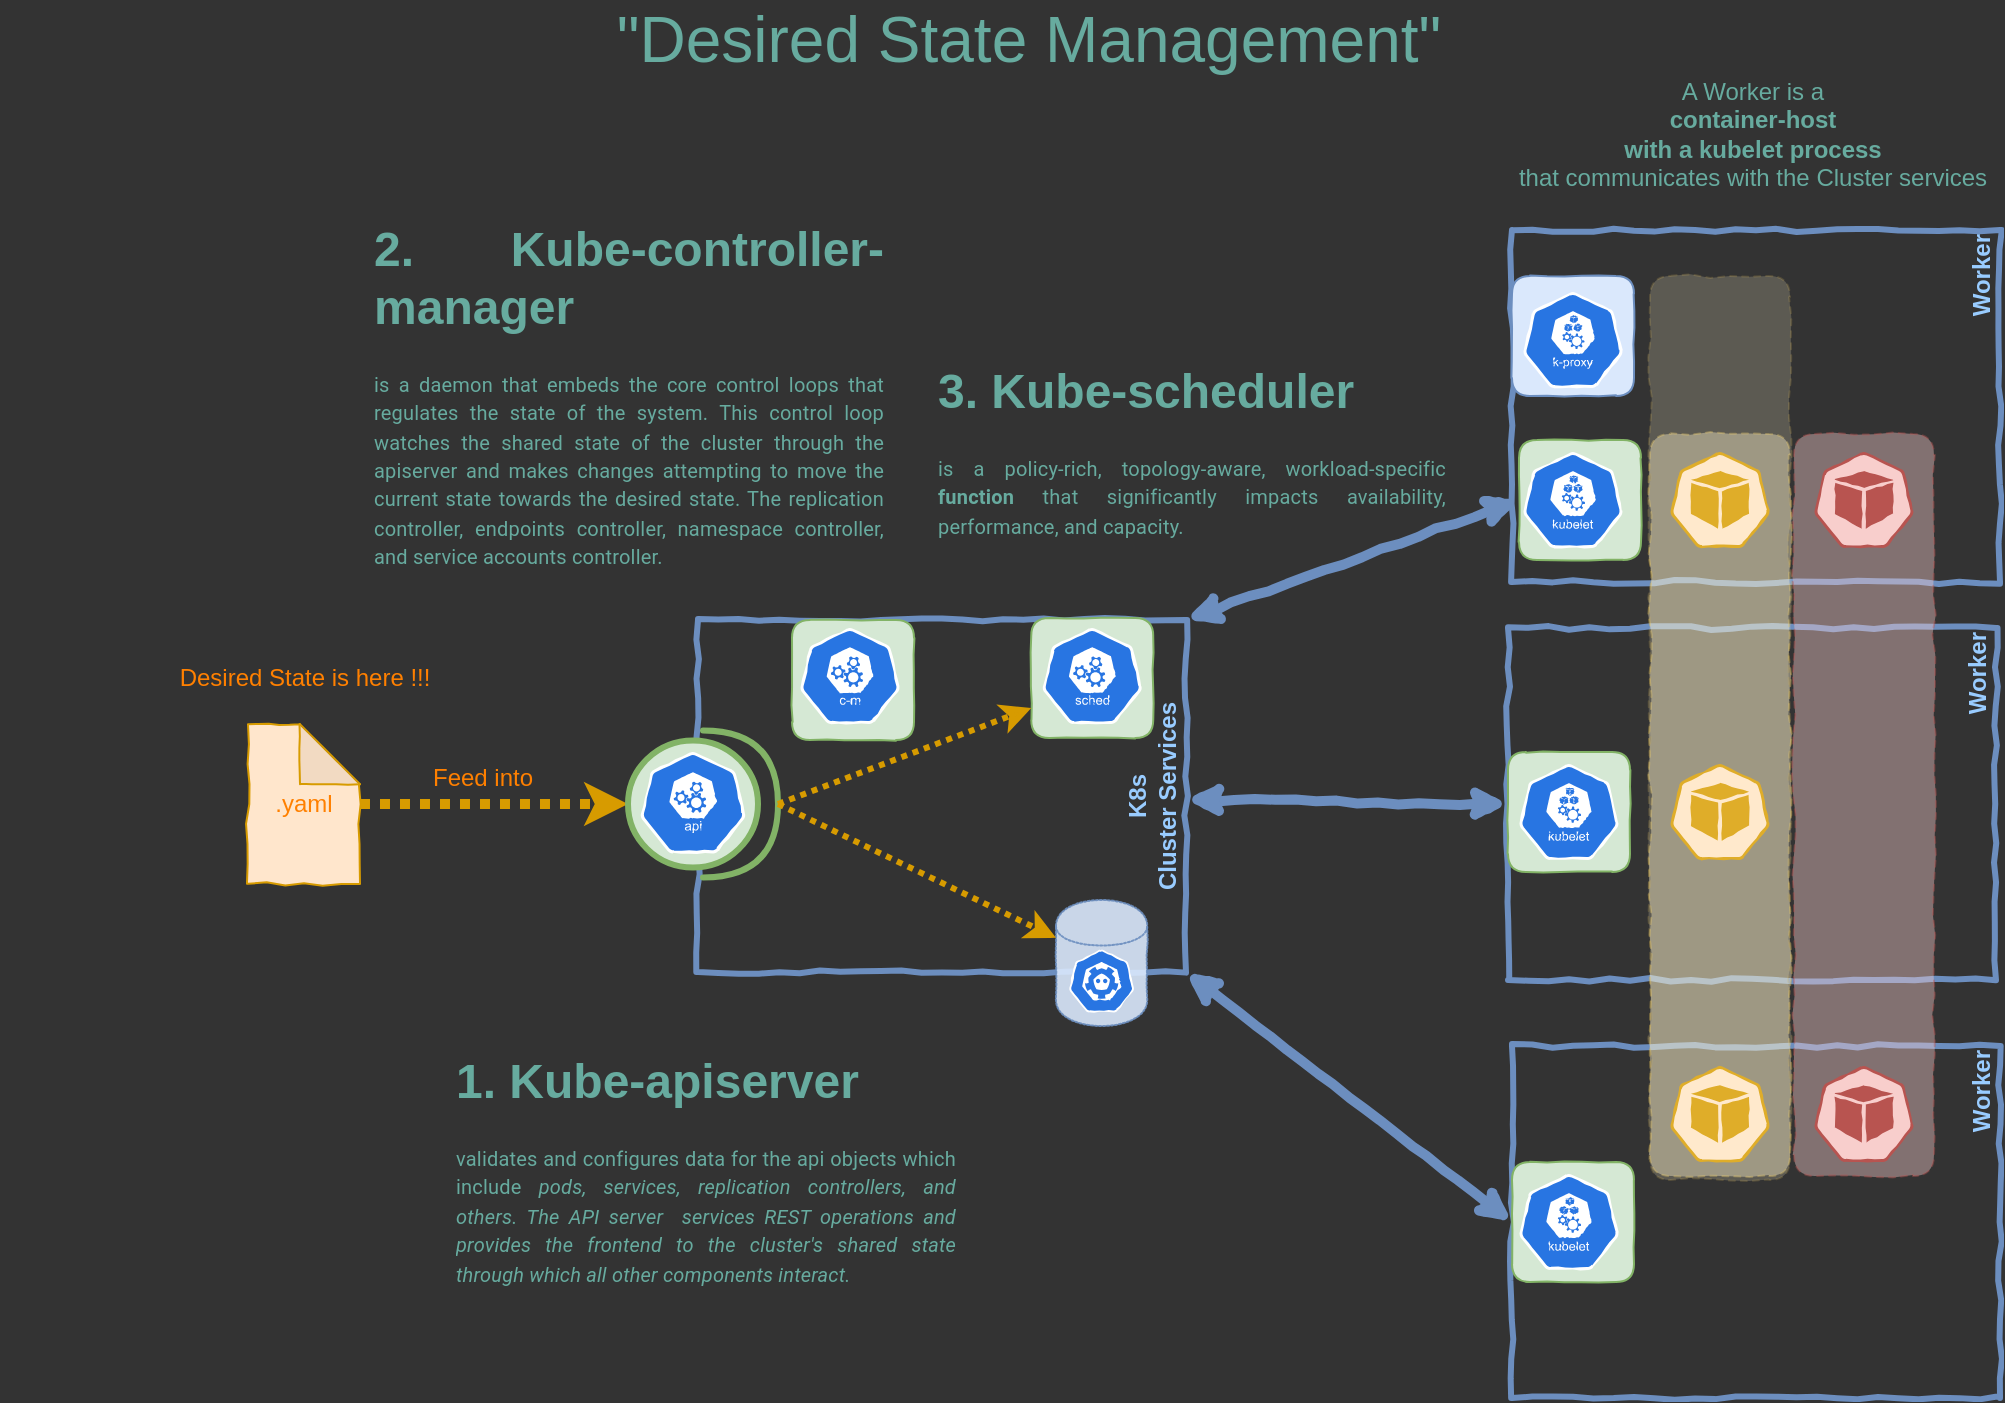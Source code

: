 <mxfile version="12.8.8" type="github">
  <diagram id="sylalVcgzMzVZW4ac6Ib" name="Page-1">
    <mxGraphModel dx="1214" dy="823" grid="0" gridSize="10" guides="1" tooltips="1" connect="1" arrows="1" fold="1" page="1" pageScale="1" pageWidth="1100" pageHeight="850" background="#333333" math="0" shadow="0">
      <root>
        <mxCell id="0" />
        <mxCell id="1" parent="0" />
        <mxCell id="zhEII75TTDP8HIT-S5k--10" value="&lt;b&gt;Worker&lt;/b&gt;" style="rounded=0;whiteSpace=wrap;html=1;comic=1;strokeWidth=3;fillColor=none;strokeColor=#6c8ebf;verticalAlign=bottom;align=right;fontColor=#99CCFF;horizontal=0;" vertex="1" parent="1">
          <mxGeometry x="778" y="606" width="244" height="176" as="geometry" />
        </mxCell>
        <mxCell id="zhEII75TTDP8HIT-S5k--9" value="&lt;b&gt;Worker&lt;/b&gt;" style="rounded=0;whiteSpace=wrap;html=1;comic=1;strokeWidth=3;fillColor=none;strokeColor=#6c8ebf;verticalAlign=bottom;align=right;fontColor=#99CCFF;horizontal=0;" vertex="1" parent="1">
          <mxGeometry x="776" y="397" width="244" height="176" as="geometry" />
        </mxCell>
        <mxCell id="zhEII75TTDP8HIT-S5k--1" value="&lt;b&gt;Worker&lt;/b&gt;" style="rounded=0;whiteSpace=wrap;html=1;comic=1;strokeWidth=3;fillColor=none;strokeColor=#6c8ebf;verticalAlign=bottom;align=right;fontColor=#99CCFF;horizontal=0;" vertex="1" parent="1">
          <mxGeometry x="778" y="198" width="244" height="176" as="geometry" />
        </mxCell>
        <mxCell id="zhEII75TTDP8HIT-S5k--40" value="" style="rounded=1;whiteSpace=wrap;html=1;comic=1;strokeColor=#d6b656;strokeWidth=1;fillColor=#fff2cc;dashed=1;opacity=40;" vertex="1" parent="1">
          <mxGeometry x="847" y="300" width="70" height="371" as="geometry" />
        </mxCell>
        <mxCell id="zhEII75TTDP8HIT-S5k--41" value="" style="rounded=1;whiteSpace=wrap;html=1;comic=1;strokeColor=#b85450;strokeWidth=1;fillColor=#f8cecc;dashed=1;opacity=40;" vertex="1" parent="1">
          <mxGeometry x="919" y="300" width="70" height="371" as="geometry" />
        </mxCell>
        <mxCell id="zhEII75TTDP8HIT-S5k--39" value="" style="rounded=1;whiteSpace=wrap;html=1;comic=1;strokeColor=#82b366;strokeWidth=1;fillColor=#d5e8d4;" vertex="1" parent="1">
          <mxGeometry x="778" y="664" width="61" height="60" as="geometry" />
        </mxCell>
        <mxCell id="zhEII75TTDP8HIT-S5k--38" value="" style="rounded=1;whiteSpace=wrap;html=1;comic=1;strokeColor=#82b366;strokeWidth=1;fillColor=#d5e8d4;" vertex="1" parent="1">
          <mxGeometry x="781.5" y="303" width="61" height="60" as="geometry" />
        </mxCell>
        <mxCell id="zhEII75TTDP8HIT-S5k--35" value="" style="rounded=1;whiteSpace=wrap;html=1;comic=1;strokeColor=#82b366;strokeWidth=1;fillColor=#d5e8d4;" vertex="1" parent="1">
          <mxGeometry x="776" y="459" width="61" height="60" as="geometry" />
        </mxCell>
        <mxCell id="zhEII75TTDP8HIT-S5k--4" value="&lt;b&gt;K8s &lt;br&gt;Cluster Services&lt;/b&gt;" style="rounded=0;whiteSpace=wrap;html=1;comic=1;strokeWidth=3;fillColor=none;strokeColor=#6c8ebf;fontColor=#99CCFF;verticalAlign=bottom;horizontal=0;align=center;" vertex="1" parent="1">
          <mxGeometry x="371" y="393" width="244" height="176" as="geometry" />
        </mxCell>
        <mxCell id="zhEII75TTDP8HIT-S5k--34" value="" style="rounded=1;whiteSpace=wrap;html=1;comic=1;strokeColor=#82b366;strokeWidth=1;fillColor=#d5e8d4;" vertex="1" parent="1">
          <mxGeometry x="537.62" y="392" width="61" height="60" as="geometry" />
        </mxCell>
        <mxCell id="zhEII75TTDP8HIT-S5k--7" value="" style="rounded=0;orthogonalLoop=1;jettySize=auto;html=1;entryX=0;entryY=0.5;entryDx=0;entryDy=0;fillColor=#ffe6cc;strokeColor=#d79b00;strokeWidth=5;entryPerimeter=0;dashed=1;dashPattern=1 1;" edge="1" parent="1" source="zhEII75TTDP8HIT-S5k--5" target="zhEII75TTDP8HIT-S5k--8">
          <mxGeometry relative="1" as="geometry">
            <mxPoint x="432" y="348.5" as="targetPoint" />
          </mxGeometry>
        </mxCell>
        <mxCell id="zhEII75TTDP8HIT-S5k--58" value="Feed into" style="text;html=1;align=center;verticalAlign=middle;resizable=0;points=[];labelBackgroundColor=none;fontColor=#FF8000;" vertex="1" connectable="0" parent="zhEII75TTDP8HIT-S5k--7">
          <mxGeometry x="-0.288" y="-2" relative="1" as="geometry">
            <mxPoint x="12.76" y="-15" as="offset" />
          </mxGeometry>
        </mxCell>
        <mxCell id="zhEII75TTDP8HIT-S5k--5" value="&lt;font color=&quot;#ff8000&quot;&gt;.yaml&lt;/font&gt;" style="shape=note;whiteSpace=wrap;html=1;backgroundOutline=1;darkOpacity=0.05;comic=1;strokeWidth=1;fillColor=#ffe6cc;strokeColor=#d79b00;" vertex="1" parent="1">
          <mxGeometry x="146" y="445.12" width="56" height="79.75" as="geometry" />
        </mxCell>
        <mxCell id="zhEII75TTDP8HIT-S5k--8" value="" style="shape=providedRequiredInterface;html=1;verticalLabelPosition=bottom;comic=1;strokeColor=#82b366;strokeWidth=3;fillColor=#d5e8d4;" vertex="1" parent="1">
          <mxGeometry x="336" y="448.25" width="75" height="73.5" as="geometry" />
        </mxCell>
        <mxCell id="zhEII75TTDP8HIT-S5k--22" value="" style="edgeStyle=none;rounded=0;orthogonalLoop=1;jettySize=auto;html=1;strokeWidth=5;entryX=0;entryY=0.5;entryDx=0;entryDy=0;strokeColor=#6c8ebf;exitX=1;exitY=0;exitDx=0;exitDy=0;startArrow=classic;startFill=1;fillColor=#dae8fc;comic=1;" edge="1" parent="1" source="zhEII75TTDP8HIT-S5k--4" target="zhEII75TTDP8HIT-S5k--38">
          <mxGeometry relative="1" as="geometry">
            <mxPoint x="757" y="278" as="targetPoint" />
          </mxGeometry>
        </mxCell>
        <mxCell id="zhEII75TTDP8HIT-S5k--12" value="" style="html=1;dashed=0;whitespace=wrap;fillColor=#2875E2;strokeColor=#ffffff;points=[[0.005,0.63,0],[0.1,0.2,0],[0.9,0.2,0],[0.5,0,0],[0.995,0.63,0],[0.72,0.99,0],[0.5,1,0],[0.28,0.99,0]];shape=mxgraph.kubernetes.icon;prIcon=sched;comic=1;" vertex="1" parent="1">
          <mxGeometry x="543.12" y="397" width="50" height="48" as="geometry" />
        </mxCell>
        <mxCell id="zhEII75TTDP8HIT-S5k--14" value="" style="html=1;dashed=0;whitespace=wrap;fillColor=#2875E2;strokeColor=#ffffff;points=[[0.005,0.63,0],[0.1,0.2,0],[0.9,0.2,0],[0.5,0,0],[0.995,0.63,0],[0.72,0.99,0],[0.5,1,0],[0.28,0.99,0]];shape=mxgraph.kubernetes.icon;prIcon=kubelet;comic=1;" vertex="1" parent="1">
          <mxGeometry x="783.5" y="309" width="50" height="48" as="geometry" />
        </mxCell>
        <mxCell id="zhEII75TTDP8HIT-S5k--15" value="" style="html=1;dashed=0;whitespace=wrap;fillColor=#2875E2;strokeColor=#ffffff;points=[[0.005,0.63,0],[0.1,0.2,0],[0.9,0.2,0],[0.5,0,0],[0.995,0.63,0],[0.72,0.99,0],[0.5,1,0],[0.28,0.99,0]];shape=mxgraph.kubernetes.icon;prIcon=kubelet;comic=1;" vertex="1" parent="1">
          <mxGeometry x="781.5" y="465" width="50" height="48" as="geometry" />
        </mxCell>
        <mxCell id="zhEII75TTDP8HIT-S5k--17" value="" style="html=1;dashed=0;whitespace=wrap;fillColor=#2875E2;strokeColor=#ffffff;points=[[0.005,0.63,0],[0.1,0.2,0],[0.9,0.2,0],[0.5,0,0],[0.995,0.63,0],[0.72,0.99,0],[0.5,1,0],[0.28,0.99,0]];shape=mxgraph.kubernetes.icon;prIcon=api;comic=1;" vertex="1" parent="1">
          <mxGeometry x="340" y="459" width="57" height="50.69" as="geometry" />
        </mxCell>
        <mxCell id="zhEII75TTDP8HIT-S5k--24" value="" style="html=1;dashed=0;whitespace=wrap;fillColor=#2875E2;strokeColor=#ffffff;points=[[0.005,0.63,0],[0.1,0.2,0],[0.9,0.2,0],[0.5,0,0],[0.995,0.63,0],[0.72,0.99,0],[0.5,1,0],[0.28,0.99,0]];shape=mxgraph.kubernetes.icon;prIcon=kubelet;comic=1;" vertex="1" parent="1">
          <mxGeometry x="781.5" y="670" width="50" height="48" as="geometry" />
        </mxCell>
        <mxCell id="zhEII75TTDP8HIT-S5k--29" value="" style="html=1;dashed=0;whitespace=wrap;fillColor=#f8cecc;strokeColor=#b85450;points=[[0.005,0.63,0],[0.1,0.2,0],[0.9,0.2,0],[0.5,0,0],[0.995,0.63,0],[0.72,0.99,0],[0.5,1,0],[0.28,0.99,0]];shape=mxgraph.kubernetes.icon;prIcon=pod;comic=1;" vertex="1" parent="1">
          <mxGeometry x="929" y="309" width="50" height="48" as="geometry" />
        </mxCell>
        <mxCell id="zhEII75TTDP8HIT-S5k--30" value="" style="html=1;dashed=0;whitespace=wrap;fillColor=#f8cecc;strokeColor=#b85450;points=[[0.005,0.63,0],[0.1,0.2,0],[0.9,0.2,0],[0.5,0,0],[0.995,0.63,0],[0.72,0.99,0],[0.5,1,0],[0.28,0.99,0]];shape=mxgraph.kubernetes.icon;prIcon=pod;comic=1;" vertex="1" parent="1">
          <mxGeometry x="929" y="616" width="50" height="48" as="geometry" />
        </mxCell>
        <mxCell id="zhEII75TTDP8HIT-S5k--42" value="" style="html=1;dashed=0;whitespace=wrap;fillColor=#ffe6cc;strokeColor=#d79b00;points=[[0.005,0.63,0],[0.1,0.2,0],[0.9,0.2,0],[0.5,0,0],[0.995,0.63,0],[0.72,0.99,0],[0.5,1,0],[0.28,0.99,0]];shape=mxgraph.kubernetes.icon;prIcon=pod;comic=1;" vertex="1" parent="1">
          <mxGeometry x="857" y="616" width="50" height="48" as="geometry" />
        </mxCell>
        <mxCell id="zhEII75TTDP8HIT-S5k--43" value="" style="html=1;dashed=0;whitespace=wrap;fillColor=#ffe6cc;strokeColor=#d79b00;points=[[0.005,0.63,0],[0.1,0.2,0],[0.9,0.2,0],[0.5,0,0],[0.995,0.63,0],[0.72,0.99,0],[0.5,1,0],[0.28,0.99,0]];shape=mxgraph.kubernetes.icon;prIcon=pod;comic=1;" vertex="1" parent="1">
          <mxGeometry x="857" y="465" width="50" height="48" as="geometry" />
        </mxCell>
        <mxCell id="zhEII75TTDP8HIT-S5k--44" value="" style="html=1;dashed=0;whitespace=wrap;fillColor=#ffe6cc;strokeColor=#d79b00;points=[[0.005,0.63,0],[0.1,0.2,0],[0.9,0.2,0],[0.5,0,0],[0.995,0.63,0],[0.72,0.99,0],[0.5,1,0],[0.28,0.99,0]];shape=mxgraph.kubernetes.icon;prIcon=pod;comic=1;" vertex="1" parent="1">
          <mxGeometry x="857" y="309" width="50" height="48" as="geometry" />
        </mxCell>
        <mxCell id="zhEII75TTDP8HIT-S5k--46" value="" style="group;comic=1;" vertex="1" connectable="0" parent="1">
          <mxGeometry x="550" y="533" width="45.62" height="63" as="geometry" />
        </mxCell>
        <mxCell id="zhEII75TTDP8HIT-S5k--45" value="" style="shape=cylinder;whiteSpace=wrap;html=1;boundedLbl=1;backgroundOutline=1;dashed=1;comic=1;strokeColor=#6c8ebf;strokeWidth=1;fillColor=#dae8fc;align=right;opacity=90;dashPattern=1 1;" vertex="1" parent="zhEII75TTDP8HIT-S5k--46">
          <mxGeometry width="45.62" height="63" as="geometry" />
        </mxCell>
        <mxCell id="zhEII75TTDP8HIT-S5k--11" value="" style="html=1;dashed=0;whitespace=wrap;fillColor=#2875E2;strokeColor=#ffffff;points=[[0.005,0.63,0],[0.1,0.2,0],[0.9,0.2,0],[0.5,0,0],[0.995,0.63,0],[0.72,0.99,0],[0.5,1,0],[0.28,0.99,0]];shape=mxgraph.kubernetes.icon;prIcon=etcd;comic=1;" vertex="1" parent="zhEII75TTDP8HIT-S5k--46">
          <mxGeometry x="6.56" y="24" width="32.5" height="33" as="geometry" />
        </mxCell>
        <mxCell id="zhEII75TTDP8HIT-S5k--47" value="" style="rounded=1;whiteSpace=wrap;html=1;comic=1;strokeColor=#d6b656;strokeWidth=1;fillColor=#fff2cc;dashed=1;opacity=20;" vertex="1" parent="1">
          <mxGeometry x="847" y="221" width="70" height="452" as="geometry" />
        </mxCell>
        <mxCell id="zhEII75TTDP8HIT-S5k--50" value="&lt;font style=&quot;font-size: 32px&quot; color=&quot;#67ab9f&quot;&gt;&quot;Desired State Management&quot;&lt;/font&gt;" style="text;html=1;align=center;verticalAlign=middle;resizable=0;points=[];autosize=1;fontColor=#FF8000;" vertex="1" parent="1">
          <mxGeometry x="325" y="90" width="422" height="25" as="geometry" />
        </mxCell>
        <mxCell id="zhEII75TTDP8HIT-S5k--51" value="A Worker is a &lt;br&gt;&lt;b&gt;container-host &lt;/b&gt;&lt;br&gt;&lt;b&gt;with a kubelet process&lt;/b&gt; &lt;br&gt;that communicates with the Cluster services" style="text;html=1;align=center;verticalAlign=middle;resizable=0;points=[];autosize=1;fontColor=#67AB9F;" vertex="1" parent="1">
          <mxGeometry x="776" y="120" width="244" height="60" as="geometry" />
        </mxCell>
        <mxCell id="zhEII75TTDP8HIT-S5k--52" value="Desired State is here !!!" style="text;html=1;align=center;verticalAlign=middle;resizable=0;points=[];autosize=1;fontColor=#FF8000;" vertex="1" parent="1">
          <mxGeometry x="106.5" y="413" width="135" height="18" as="geometry" />
        </mxCell>
        <mxCell id="zhEII75TTDP8HIT-S5k--53" value="" style="rounded=0;orthogonalLoop=1;jettySize=auto;html=1;entryX=0;entryY=0.3;entryDx=0;entryDy=0;fillColor=#ffe6cc;strokeColor=#d79b00;strokeWidth=3;dashed=1;dashPattern=1 1;exitX=1;exitY=0.5;exitDx=0;exitDy=0;exitPerimeter=0;" edge="1" parent="1" source="zhEII75TTDP8HIT-S5k--8" target="zhEII75TTDP8HIT-S5k--45">
          <mxGeometry relative="1" as="geometry">
            <mxPoint x="376.0" y="424.996" as="sourcePoint" />
            <mxPoint x="510" y="425" as="targetPoint" />
          </mxGeometry>
        </mxCell>
        <mxCell id="zhEII75TTDP8HIT-S5k--55" value="" style="rounded=0;orthogonalLoop=1;jettySize=auto;html=1;entryX=0;entryY=0.75;entryDx=0;entryDy=0;fillColor=#ffe6cc;strokeColor=#d79b00;strokeWidth=3;dashed=1;dashPattern=1 1;exitX=1;exitY=0.5;exitDx=0;exitDy=0;exitPerimeter=0;" edge="1" parent="1" source="zhEII75TTDP8HIT-S5k--8" target="zhEII75TTDP8HIT-S5k--34">
          <mxGeometry relative="1" as="geometry">
            <mxPoint x="421" y="495" as="sourcePoint" />
            <mxPoint x="480.19" y="539.5" as="targetPoint" />
          </mxGeometry>
        </mxCell>
        <mxCell id="zhEII75TTDP8HIT-S5k--59" value="" style="edgeStyle=none;rounded=0;orthogonalLoop=1;jettySize=auto;html=1;strokeWidth=5;entryX=0;entryY=0.5;entryDx=0;entryDy=0;strokeColor=#6c8ebf;startArrow=classic;startFill=1;fillColor=#dae8fc;comic=1;" edge="1" parent="1" source="zhEII75TTDP8HIT-S5k--4" target="zhEII75TTDP8HIT-S5k--9">
          <mxGeometry relative="1" as="geometry">
            <mxPoint x="625" y="403" as="sourcePoint" />
            <mxPoint x="788" y="286" as="targetPoint" />
          </mxGeometry>
        </mxCell>
        <mxCell id="zhEII75TTDP8HIT-S5k--60" value="" style="edgeStyle=none;rounded=0;orthogonalLoop=1;jettySize=auto;html=1;strokeWidth=5;entryX=0;entryY=0.5;entryDx=0;entryDy=0;strokeColor=#6c8ebf;startArrow=classic;startFill=1;fillColor=#dae8fc;comic=1;exitX=1;exitY=1;exitDx=0;exitDy=0;" edge="1" parent="1" source="zhEII75TTDP8HIT-S5k--4" target="zhEII75TTDP8HIT-S5k--10">
          <mxGeometry relative="1" as="geometry">
            <mxPoint x="625" y="492.724" as="sourcePoint" />
            <mxPoint x="786" y="495" as="targetPoint" />
          </mxGeometry>
        </mxCell>
        <mxCell id="zhEII75TTDP8HIT-S5k--62" value="" style="rounded=1;whiteSpace=wrap;html=1;comic=1;strokeColor=#82b366;strokeWidth=1;fillColor=#d5e8d4;" vertex="1" parent="1">
          <mxGeometry x="418" y="393" width="61" height="60" as="geometry" />
        </mxCell>
        <mxCell id="zhEII75TTDP8HIT-S5k--61" value="" style="html=1;dashed=0;whitespace=wrap;fillColor=#2875E2;strokeColor=#ffffff;points=[[0.005,0.63,0],[0.1,0.2,0],[0.9,0.2,0],[0.5,0,0],[0.995,0.63,0],[0.72,0.99,0],[0.5,1,0],[0.28,0.99,0]];shape=mxgraph.kubernetes.icon;prIcon=c_m;dashPattern=1 1;comic=1;labelBackgroundColor=none;fontColor=#FF8000;align=center;" vertex="1" parent="1">
          <mxGeometry x="422" y="397" width="50" height="48" as="geometry" />
        </mxCell>
        <mxCell id="zhEII75TTDP8HIT-S5k--65" value="" style="rounded=1;whiteSpace=wrap;html=1;comic=1;strokeColor=#6c8ebf;strokeWidth=1;fillColor=#dae8fc;" vertex="1" parent="1">
          <mxGeometry x="778" y="221" width="61" height="60" as="geometry" />
        </mxCell>
        <mxCell id="zhEII75TTDP8HIT-S5k--64" value="" style="html=1;dashed=0;whitespace=wrap;fillColor=#2875E2;strokeColor=#ffffff;points=[[0.005,0.63,0],[0.1,0.2,0],[0.9,0.2,0],[0.5,0,0],[0.995,0.63,0],[0.72,0.99,0],[0.5,1,0],[0.28,0.99,0]];shape=mxgraph.kubernetes.icon;prIcon=k_proxy;dashPattern=1 1;comic=1;labelBackgroundColor=none;fontColor=#67AB9F;align=center;" vertex="1" parent="1">
          <mxGeometry x="783.5" y="229" width="50" height="48" as="geometry" />
        </mxCell>
        <mxCell id="zhEII75TTDP8HIT-S5k--68" value="&lt;p&gt;&lt;br&gt;&lt;/p&gt;" style="text;html=1;align=left;verticalAlign=middle;resizable=0;points=[];autosize=1;fontColor=#67AB9F;" vertex="1" parent="1">
          <mxGeometry x="22" y="600" width="10" height="42" as="geometry" />
        </mxCell>
        <mxCell id="zhEII75TTDP8HIT-S5k--76" value="&lt;h1 style=&quot;text-align: justify&quot;&gt;1. Kube-apiserver&lt;/h1&gt;&lt;p style=&quot;text-align: justify&quot;&gt;&lt;span style=&quot;font-family: &amp;#34;roboto&amp;#34; , sans-serif ; font-size: 10px ; letter-spacing: 0.1px&quot;&gt;validates and configures data for the api objects which include &lt;i&gt;pods, services, replication controllers, and others. The API server&amp;nbsp; services REST operations and provides the frontend to the cluster&#39;s shared state through which all other components interact.&amp;nbsp;&lt;/i&gt;&lt;/span&gt;&lt;/p&gt;" style="text;html=1;strokeColor=none;fillColor=none;spacing=5;spacingTop=-20;whiteSpace=wrap;overflow=hidden;rounded=0;dashed=1;dashPattern=1 1;comic=1;labelBackgroundColor=none;fontColor=#67AB9F;align=left;" vertex="1" parent="1">
          <mxGeometry x="244.5" y="604" width="258" height="126" as="geometry" />
        </mxCell>
        <mxCell id="zhEII75TTDP8HIT-S5k--77" value="&lt;h1 style=&quot;text-align: justify&quot;&gt;2. Kube-controller-manager&lt;/h1&gt;&lt;p style=&quot;text-align: justify&quot;&gt;&lt;font face=&quot;roboto, sans-serif&quot;&gt;&lt;span style=&quot;font-size: 10px ; letter-spacing: 0.1px&quot;&gt;is a daemon that embeds the core control loops that regulates the state of the system. This control loop watches the shared state of the cluster through the apiserver and makes changes attempting to move the current state towards the desired state. The replication controller, endpoints controller, namespace controller, and service accounts controller.&amp;nbsp;&lt;/span&gt;&lt;/font&gt;&lt;/p&gt;" style="text;html=1;strokeColor=none;fillColor=none;spacing=5;spacingTop=-20;whiteSpace=wrap;overflow=hidden;rounded=0;dashed=1;dashPattern=1 1;comic=1;labelBackgroundColor=none;fontColor=#67AB9F;align=center;" vertex="1" parent="1">
          <mxGeometry x="205" y="188" width="263" height="189" as="geometry" />
        </mxCell>
        <mxCell id="zhEII75TTDP8HIT-S5k--78" value="&lt;h1 style=&quot;text-align: justify&quot;&gt;3. Kube-scheduler&lt;/h1&gt;&lt;p style=&quot;text-align: justify&quot;&gt;&lt;font face=&quot;roboto, sans-serif&quot;&gt;&lt;span style=&quot;font-size: 10px ; letter-spacing: 0.1px&quot;&gt;is a policy-rich, topology-aware, workload-specific &lt;b&gt;function&lt;/b&gt; that significantly impacts availability, performance, and capacity.&amp;nbsp;&lt;/span&gt;&lt;/font&gt;&lt;/p&gt;" style="text;html=1;strokeColor=none;fillColor=none;spacing=5;spacingTop=-20;whiteSpace=wrap;overflow=hidden;rounded=0;dashed=1;dashPattern=1 1;comic=1;labelBackgroundColor=none;fontColor=#67AB9F;align=center;" vertex="1" parent="1">
          <mxGeometry x="487" y="259" width="262" height="104" as="geometry" />
        </mxCell>
      </root>
    </mxGraphModel>
  </diagram>
</mxfile>
